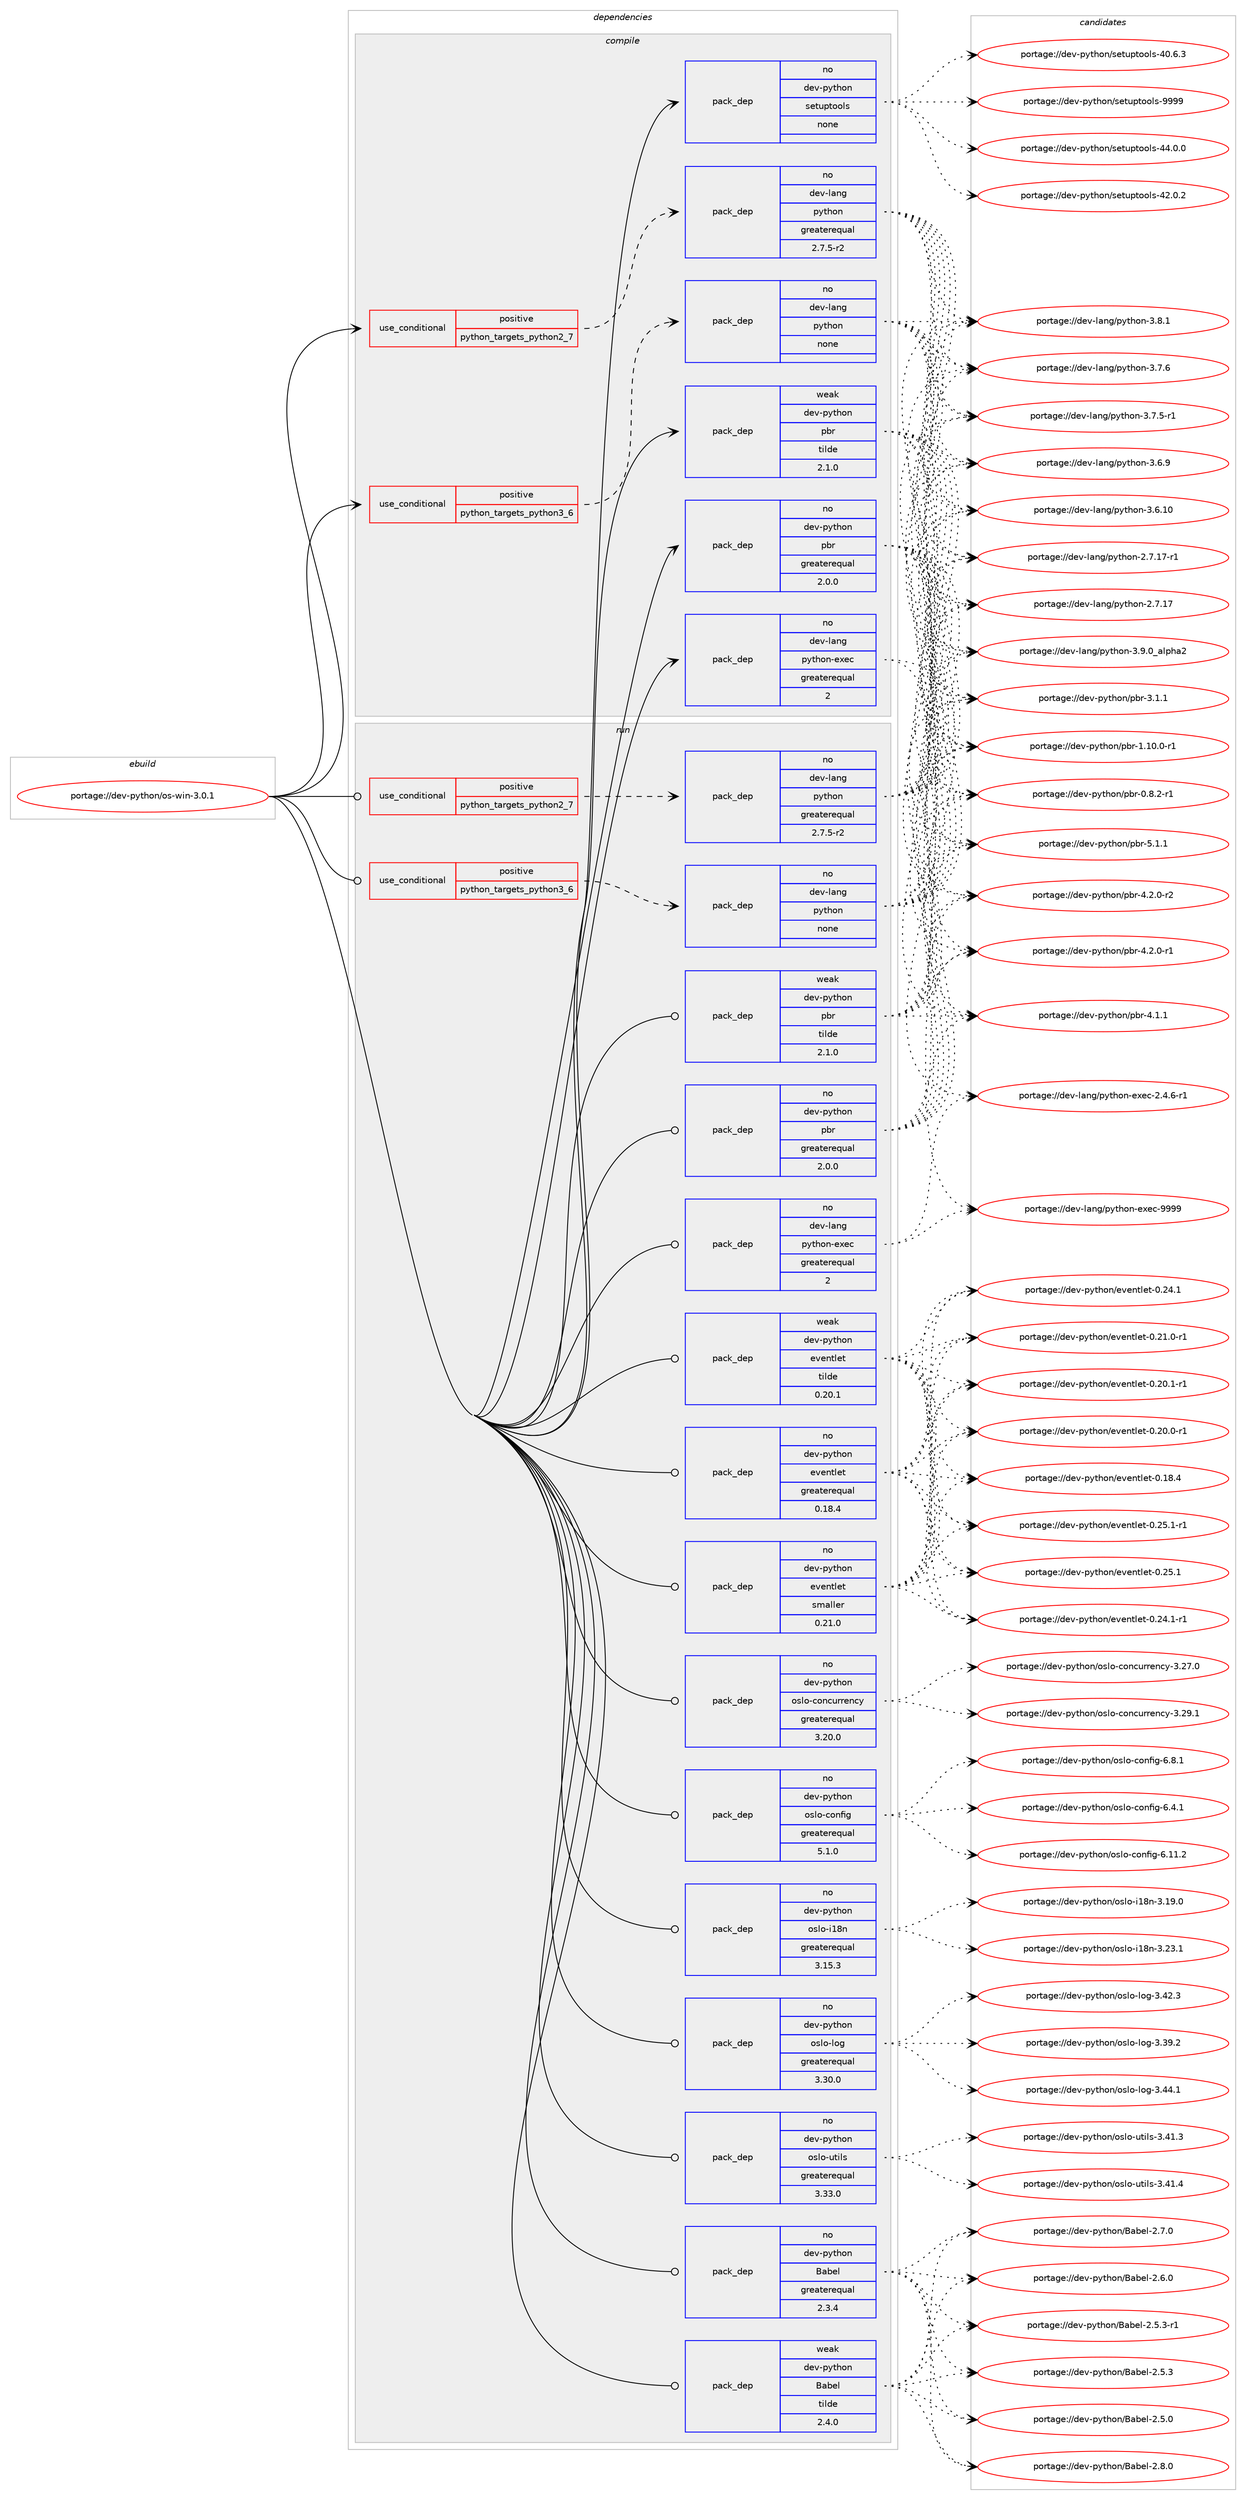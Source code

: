 digraph prolog {

# *************
# Graph options
# *************

newrank=true;
concentrate=true;
compound=true;
graph [rankdir=LR,fontname=Helvetica,fontsize=10,ranksep=1.5];#, ranksep=2.5, nodesep=0.2];
edge  [arrowhead=vee];
node  [fontname=Helvetica,fontsize=10];

# **********
# The ebuild
# **********

subgraph cluster_leftcol {
color=gray;
rank=same;
label=<<i>ebuild</i>>;
id [label="portage://dev-python/os-win-3.0.1", color=red, width=4, href="../dev-python/os-win-3.0.1.svg"];
}

# ****************
# The dependencies
# ****************

subgraph cluster_midcol {
color=gray;
label=<<i>dependencies</i>>;
subgraph cluster_compile {
fillcolor="#eeeeee";
style=filled;
label=<<i>compile</i>>;
subgraph cond111774 {
dependency446326 [label=<<TABLE BORDER="0" CELLBORDER="1" CELLSPACING="0" CELLPADDING="4"><TR><TD ROWSPAN="3" CELLPADDING="10">use_conditional</TD></TR><TR><TD>positive</TD></TR><TR><TD>python_targets_python2_7</TD></TR></TABLE>>, shape=none, color=red];
subgraph pack329577 {
dependency446327 [label=<<TABLE BORDER="0" CELLBORDER="1" CELLSPACING="0" CELLPADDING="4" WIDTH="220"><TR><TD ROWSPAN="6" CELLPADDING="30">pack_dep</TD></TR><TR><TD WIDTH="110">no</TD></TR><TR><TD>dev-lang</TD></TR><TR><TD>python</TD></TR><TR><TD>greaterequal</TD></TR><TR><TD>2.7.5-r2</TD></TR></TABLE>>, shape=none, color=blue];
}
dependency446326:e -> dependency446327:w [weight=20,style="dashed",arrowhead="vee"];
}
id:e -> dependency446326:w [weight=20,style="solid",arrowhead="vee"];
subgraph cond111775 {
dependency446328 [label=<<TABLE BORDER="0" CELLBORDER="1" CELLSPACING="0" CELLPADDING="4"><TR><TD ROWSPAN="3" CELLPADDING="10">use_conditional</TD></TR><TR><TD>positive</TD></TR><TR><TD>python_targets_python3_6</TD></TR></TABLE>>, shape=none, color=red];
subgraph pack329578 {
dependency446329 [label=<<TABLE BORDER="0" CELLBORDER="1" CELLSPACING="0" CELLPADDING="4" WIDTH="220"><TR><TD ROWSPAN="6" CELLPADDING="30">pack_dep</TD></TR><TR><TD WIDTH="110">no</TD></TR><TR><TD>dev-lang</TD></TR><TR><TD>python</TD></TR><TR><TD>none</TD></TR><TR><TD></TD></TR></TABLE>>, shape=none, color=blue];
}
dependency446328:e -> dependency446329:w [weight=20,style="dashed",arrowhead="vee"];
}
id:e -> dependency446328:w [weight=20,style="solid",arrowhead="vee"];
subgraph pack329579 {
dependency446330 [label=<<TABLE BORDER="0" CELLBORDER="1" CELLSPACING="0" CELLPADDING="4" WIDTH="220"><TR><TD ROWSPAN="6" CELLPADDING="30">pack_dep</TD></TR><TR><TD WIDTH="110">no</TD></TR><TR><TD>dev-lang</TD></TR><TR><TD>python-exec</TD></TR><TR><TD>greaterequal</TD></TR><TR><TD>2</TD></TR></TABLE>>, shape=none, color=blue];
}
id:e -> dependency446330:w [weight=20,style="solid",arrowhead="vee"];
subgraph pack329580 {
dependency446331 [label=<<TABLE BORDER="0" CELLBORDER="1" CELLSPACING="0" CELLPADDING="4" WIDTH="220"><TR><TD ROWSPAN="6" CELLPADDING="30">pack_dep</TD></TR><TR><TD WIDTH="110">no</TD></TR><TR><TD>dev-python</TD></TR><TR><TD>pbr</TD></TR><TR><TD>greaterequal</TD></TR><TR><TD>2.0.0</TD></TR></TABLE>>, shape=none, color=blue];
}
id:e -> dependency446331:w [weight=20,style="solid",arrowhead="vee"];
subgraph pack329581 {
dependency446332 [label=<<TABLE BORDER="0" CELLBORDER="1" CELLSPACING="0" CELLPADDING="4" WIDTH="220"><TR><TD ROWSPAN="6" CELLPADDING="30">pack_dep</TD></TR><TR><TD WIDTH="110">no</TD></TR><TR><TD>dev-python</TD></TR><TR><TD>setuptools</TD></TR><TR><TD>none</TD></TR><TR><TD></TD></TR></TABLE>>, shape=none, color=blue];
}
id:e -> dependency446332:w [weight=20,style="solid",arrowhead="vee"];
subgraph pack329582 {
dependency446333 [label=<<TABLE BORDER="0" CELLBORDER="1" CELLSPACING="0" CELLPADDING="4" WIDTH="220"><TR><TD ROWSPAN="6" CELLPADDING="30">pack_dep</TD></TR><TR><TD WIDTH="110">weak</TD></TR><TR><TD>dev-python</TD></TR><TR><TD>pbr</TD></TR><TR><TD>tilde</TD></TR><TR><TD>2.1.0</TD></TR></TABLE>>, shape=none, color=blue];
}
id:e -> dependency446333:w [weight=20,style="solid",arrowhead="vee"];
}
subgraph cluster_compileandrun {
fillcolor="#eeeeee";
style=filled;
label=<<i>compile and run</i>>;
}
subgraph cluster_run {
fillcolor="#eeeeee";
style=filled;
label=<<i>run</i>>;
subgraph cond111776 {
dependency446334 [label=<<TABLE BORDER="0" CELLBORDER="1" CELLSPACING="0" CELLPADDING="4"><TR><TD ROWSPAN="3" CELLPADDING="10">use_conditional</TD></TR><TR><TD>positive</TD></TR><TR><TD>python_targets_python2_7</TD></TR></TABLE>>, shape=none, color=red];
subgraph pack329583 {
dependency446335 [label=<<TABLE BORDER="0" CELLBORDER="1" CELLSPACING="0" CELLPADDING="4" WIDTH="220"><TR><TD ROWSPAN="6" CELLPADDING="30">pack_dep</TD></TR><TR><TD WIDTH="110">no</TD></TR><TR><TD>dev-lang</TD></TR><TR><TD>python</TD></TR><TR><TD>greaterequal</TD></TR><TR><TD>2.7.5-r2</TD></TR></TABLE>>, shape=none, color=blue];
}
dependency446334:e -> dependency446335:w [weight=20,style="dashed",arrowhead="vee"];
}
id:e -> dependency446334:w [weight=20,style="solid",arrowhead="odot"];
subgraph cond111777 {
dependency446336 [label=<<TABLE BORDER="0" CELLBORDER="1" CELLSPACING="0" CELLPADDING="4"><TR><TD ROWSPAN="3" CELLPADDING="10">use_conditional</TD></TR><TR><TD>positive</TD></TR><TR><TD>python_targets_python3_6</TD></TR></TABLE>>, shape=none, color=red];
subgraph pack329584 {
dependency446337 [label=<<TABLE BORDER="0" CELLBORDER="1" CELLSPACING="0" CELLPADDING="4" WIDTH="220"><TR><TD ROWSPAN="6" CELLPADDING="30">pack_dep</TD></TR><TR><TD WIDTH="110">no</TD></TR><TR><TD>dev-lang</TD></TR><TR><TD>python</TD></TR><TR><TD>none</TD></TR><TR><TD></TD></TR></TABLE>>, shape=none, color=blue];
}
dependency446336:e -> dependency446337:w [weight=20,style="dashed",arrowhead="vee"];
}
id:e -> dependency446336:w [weight=20,style="solid",arrowhead="odot"];
subgraph pack329585 {
dependency446338 [label=<<TABLE BORDER="0" CELLBORDER="1" CELLSPACING="0" CELLPADDING="4" WIDTH="220"><TR><TD ROWSPAN="6" CELLPADDING="30">pack_dep</TD></TR><TR><TD WIDTH="110">no</TD></TR><TR><TD>dev-lang</TD></TR><TR><TD>python-exec</TD></TR><TR><TD>greaterequal</TD></TR><TR><TD>2</TD></TR></TABLE>>, shape=none, color=blue];
}
id:e -> dependency446338:w [weight=20,style="solid",arrowhead="odot"];
subgraph pack329586 {
dependency446339 [label=<<TABLE BORDER="0" CELLBORDER="1" CELLSPACING="0" CELLPADDING="4" WIDTH="220"><TR><TD ROWSPAN="6" CELLPADDING="30">pack_dep</TD></TR><TR><TD WIDTH="110">no</TD></TR><TR><TD>dev-python</TD></TR><TR><TD>Babel</TD></TR><TR><TD>greaterequal</TD></TR><TR><TD>2.3.4</TD></TR></TABLE>>, shape=none, color=blue];
}
id:e -> dependency446339:w [weight=20,style="solid",arrowhead="odot"];
subgraph pack329587 {
dependency446340 [label=<<TABLE BORDER="0" CELLBORDER="1" CELLSPACING="0" CELLPADDING="4" WIDTH="220"><TR><TD ROWSPAN="6" CELLPADDING="30">pack_dep</TD></TR><TR><TD WIDTH="110">no</TD></TR><TR><TD>dev-python</TD></TR><TR><TD>eventlet</TD></TR><TR><TD>greaterequal</TD></TR><TR><TD>0.18.4</TD></TR></TABLE>>, shape=none, color=blue];
}
id:e -> dependency446340:w [weight=20,style="solid",arrowhead="odot"];
subgraph pack329588 {
dependency446341 [label=<<TABLE BORDER="0" CELLBORDER="1" CELLSPACING="0" CELLPADDING="4" WIDTH="220"><TR><TD ROWSPAN="6" CELLPADDING="30">pack_dep</TD></TR><TR><TD WIDTH="110">no</TD></TR><TR><TD>dev-python</TD></TR><TR><TD>eventlet</TD></TR><TR><TD>smaller</TD></TR><TR><TD>0.21.0</TD></TR></TABLE>>, shape=none, color=blue];
}
id:e -> dependency446341:w [weight=20,style="solid",arrowhead="odot"];
subgraph pack329589 {
dependency446342 [label=<<TABLE BORDER="0" CELLBORDER="1" CELLSPACING="0" CELLPADDING="4" WIDTH="220"><TR><TD ROWSPAN="6" CELLPADDING="30">pack_dep</TD></TR><TR><TD WIDTH="110">no</TD></TR><TR><TD>dev-python</TD></TR><TR><TD>oslo-concurrency</TD></TR><TR><TD>greaterequal</TD></TR><TR><TD>3.20.0</TD></TR></TABLE>>, shape=none, color=blue];
}
id:e -> dependency446342:w [weight=20,style="solid",arrowhead="odot"];
subgraph pack329590 {
dependency446343 [label=<<TABLE BORDER="0" CELLBORDER="1" CELLSPACING="0" CELLPADDING="4" WIDTH="220"><TR><TD ROWSPAN="6" CELLPADDING="30">pack_dep</TD></TR><TR><TD WIDTH="110">no</TD></TR><TR><TD>dev-python</TD></TR><TR><TD>oslo-config</TD></TR><TR><TD>greaterequal</TD></TR><TR><TD>5.1.0</TD></TR></TABLE>>, shape=none, color=blue];
}
id:e -> dependency446343:w [weight=20,style="solid",arrowhead="odot"];
subgraph pack329591 {
dependency446344 [label=<<TABLE BORDER="0" CELLBORDER="1" CELLSPACING="0" CELLPADDING="4" WIDTH="220"><TR><TD ROWSPAN="6" CELLPADDING="30">pack_dep</TD></TR><TR><TD WIDTH="110">no</TD></TR><TR><TD>dev-python</TD></TR><TR><TD>oslo-i18n</TD></TR><TR><TD>greaterequal</TD></TR><TR><TD>3.15.3</TD></TR></TABLE>>, shape=none, color=blue];
}
id:e -> dependency446344:w [weight=20,style="solid",arrowhead="odot"];
subgraph pack329592 {
dependency446345 [label=<<TABLE BORDER="0" CELLBORDER="1" CELLSPACING="0" CELLPADDING="4" WIDTH="220"><TR><TD ROWSPAN="6" CELLPADDING="30">pack_dep</TD></TR><TR><TD WIDTH="110">no</TD></TR><TR><TD>dev-python</TD></TR><TR><TD>oslo-log</TD></TR><TR><TD>greaterequal</TD></TR><TR><TD>3.30.0</TD></TR></TABLE>>, shape=none, color=blue];
}
id:e -> dependency446345:w [weight=20,style="solid",arrowhead="odot"];
subgraph pack329593 {
dependency446346 [label=<<TABLE BORDER="0" CELLBORDER="1" CELLSPACING="0" CELLPADDING="4" WIDTH="220"><TR><TD ROWSPAN="6" CELLPADDING="30">pack_dep</TD></TR><TR><TD WIDTH="110">no</TD></TR><TR><TD>dev-python</TD></TR><TR><TD>oslo-utils</TD></TR><TR><TD>greaterequal</TD></TR><TR><TD>3.33.0</TD></TR></TABLE>>, shape=none, color=blue];
}
id:e -> dependency446346:w [weight=20,style="solid",arrowhead="odot"];
subgraph pack329594 {
dependency446347 [label=<<TABLE BORDER="0" CELLBORDER="1" CELLSPACING="0" CELLPADDING="4" WIDTH="220"><TR><TD ROWSPAN="6" CELLPADDING="30">pack_dep</TD></TR><TR><TD WIDTH="110">no</TD></TR><TR><TD>dev-python</TD></TR><TR><TD>pbr</TD></TR><TR><TD>greaterequal</TD></TR><TR><TD>2.0.0</TD></TR></TABLE>>, shape=none, color=blue];
}
id:e -> dependency446347:w [weight=20,style="solid",arrowhead="odot"];
subgraph pack329595 {
dependency446348 [label=<<TABLE BORDER="0" CELLBORDER="1" CELLSPACING="0" CELLPADDING="4" WIDTH="220"><TR><TD ROWSPAN="6" CELLPADDING="30">pack_dep</TD></TR><TR><TD WIDTH="110">weak</TD></TR><TR><TD>dev-python</TD></TR><TR><TD>Babel</TD></TR><TR><TD>tilde</TD></TR><TR><TD>2.4.0</TD></TR></TABLE>>, shape=none, color=blue];
}
id:e -> dependency446348:w [weight=20,style="solid",arrowhead="odot"];
subgraph pack329596 {
dependency446349 [label=<<TABLE BORDER="0" CELLBORDER="1" CELLSPACING="0" CELLPADDING="4" WIDTH="220"><TR><TD ROWSPAN="6" CELLPADDING="30">pack_dep</TD></TR><TR><TD WIDTH="110">weak</TD></TR><TR><TD>dev-python</TD></TR><TR><TD>eventlet</TD></TR><TR><TD>tilde</TD></TR><TR><TD>0.20.1</TD></TR></TABLE>>, shape=none, color=blue];
}
id:e -> dependency446349:w [weight=20,style="solid",arrowhead="odot"];
subgraph pack329597 {
dependency446350 [label=<<TABLE BORDER="0" CELLBORDER="1" CELLSPACING="0" CELLPADDING="4" WIDTH="220"><TR><TD ROWSPAN="6" CELLPADDING="30">pack_dep</TD></TR><TR><TD WIDTH="110">weak</TD></TR><TR><TD>dev-python</TD></TR><TR><TD>pbr</TD></TR><TR><TD>tilde</TD></TR><TR><TD>2.1.0</TD></TR></TABLE>>, shape=none, color=blue];
}
id:e -> dependency446350:w [weight=20,style="solid",arrowhead="odot"];
}
}

# **************
# The candidates
# **************

subgraph cluster_choices {
rank=same;
color=gray;
label=<<i>candidates</i>>;

subgraph choice329577 {
color=black;
nodesep=1;
choice10010111845108971101034711212111610411111045514657464895971081121049750 [label="portage://dev-lang/python-3.9.0_alpha2", color=red, width=4,href="../dev-lang/python-3.9.0_alpha2.svg"];
choice100101118451089711010347112121116104111110455146564649 [label="portage://dev-lang/python-3.8.1", color=red, width=4,href="../dev-lang/python-3.8.1.svg"];
choice100101118451089711010347112121116104111110455146554654 [label="portage://dev-lang/python-3.7.6", color=red, width=4,href="../dev-lang/python-3.7.6.svg"];
choice1001011184510897110103471121211161041111104551465546534511449 [label="portage://dev-lang/python-3.7.5-r1", color=red, width=4,href="../dev-lang/python-3.7.5-r1.svg"];
choice100101118451089711010347112121116104111110455146544657 [label="portage://dev-lang/python-3.6.9", color=red, width=4,href="../dev-lang/python-3.6.9.svg"];
choice10010111845108971101034711212111610411111045514654464948 [label="portage://dev-lang/python-3.6.10", color=red, width=4,href="../dev-lang/python-3.6.10.svg"];
choice100101118451089711010347112121116104111110455046554649554511449 [label="portage://dev-lang/python-2.7.17-r1", color=red, width=4,href="../dev-lang/python-2.7.17-r1.svg"];
choice10010111845108971101034711212111610411111045504655464955 [label="portage://dev-lang/python-2.7.17", color=red, width=4,href="../dev-lang/python-2.7.17.svg"];
dependency446327:e -> choice10010111845108971101034711212111610411111045514657464895971081121049750:w [style=dotted,weight="100"];
dependency446327:e -> choice100101118451089711010347112121116104111110455146564649:w [style=dotted,weight="100"];
dependency446327:e -> choice100101118451089711010347112121116104111110455146554654:w [style=dotted,weight="100"];
dependency446327:e -> choice1001011184510897110103471121211161041111104551465546534511449:w [style=dotted,weight="100"];
dependency446327:e -> choice100101118451089711010347112121116104111110455146544657:w [style=dotted,weight="100"];
dependency446327:e -> choice10010111845108971101034711212111610411111045514654464948:w [style=dotted,weight="100"];
dependency446327:e -> choice100101118451089711010347112121116104111110455046554649554511449:w [style=dotted,weight="100"];
dependency446327:e -> choice10010111845108971101034711212111610411111045504655464955:w [style=dotted,weight="100"];
}
subgraph choice329578 {
color=black;
nodesep=1;
choice10010111845108971101034711212111610411111045514657464895971081121049750 [label="portage://dev-lang/python-3.9.0_alpha2", color=red, width=4,href="../dev-lang/python-3.9.0_alpha2.svg"];
choice100101118451089711010347112121116104111110455146564649 [label="portage://dev-lang/python-3.8.1", color=red, width=4,href="../dev-lang/python-3.8.1.svg"];
choice100101118451089711010347112121116104111110455146554654 [label="portage://dev-lang/python-3.7.6", color=red, width=4,href="../dev-lang/python-3.7.6.svg"];
choice1001011184510897110103471121211161041111104551465546534511449 [label="portage://dev-lang/python-3.7.5-r1", color=red, width=4,href="../dev-lang/python-3.7.5-r1.svg"];
choice100101118451089711010347112121116104111110455146544657 [label="portage://dev-lang/python-3.6.9", color=red, width=4,href="../dev-lang/python-3.6.9.svg"];
choice10010111845108971101034711212111610411111045514654464948 [label="portage://dev-lang/python-3.6.10", color=red, width=4,href="../dev-lang/python-3.6.10.svg"];
choice100101118451089711010347112121116104111110455046554649554511449 [label="portage://dev-lang/python-2.7.17-r1", color=red, width=4,href="../dev-lang/python-2.7.17-r1.svg"];
choice10010111845108971101034711212111610411111045504655464955 [label="portage://dev-lang/python-2.7.17", color=red, width=4,href="../dev-lang/python-2.7.17.svg"];
dependency446329:e -> choice10010111845108971101034711212111610411111045514657464895971081121049750:w [style=dotted,weight="100"];
dependency446329:e -> choice100101118451089711010347112121116104111110455146564649:w [style=dotted,weight="100"];
dependency446329:e -> choice100101118451089711010347112121116104111110455146554654:w [style=dotted,weight="100"];
dependency446329:e -> choice1001011184510897110103471121211161041111104551465546534511449:w [style=dotted,weight="100"];
dependency446329:e -> choice100101118451089711010347112121116104111110455146544657:w [style=dotted,weight="100"];
dependency446329:e -> choice10010111845108971101034711212111610411111045514654464948:w [style=dotted,weight="100"];
dependency446329:e -> choice100101118451089711010347112121116104111110455046554649554511449:w [style=dotted,weight="100"];
dependency446329:e -> choice10010111845108971101034711212111610411111045504655464955:w [style=dotted,weight="100"];
}
subgraph choice329579 {
color=black;
nodesep=1;
choice10010111845108971101034711212111610411111045101120101994557575757 [label="portage://dev-lang/python-exec-9999", color=red, width=4,href="../dev-lang/python-exec-9999.svg"];
choice10010111845108971101034711212111610411111045101120101994550465246544511449 [label="portage://dev-lang/python-exec-2.4.6-r1", color=red, width=4,href="../dev-lang/python-exec-2.4.6-r1.svg"];
dependency446330:e -> choice10010111845108971101034711212111610411111045101120101994557575757:w [style=dotted,weight="100"];
dependency446330:e -> choice10010111845108971101034711212111610411111045101120101994550465246544511449:w [style=dotted,weight="100"];
}
subgraph choice329580 {
color=black;
nodesep=1;
choice100101118451121211161041111104711298114455346494649 [label="portage://dev-python/pbr-5.1.1", color=red, width=4,href="../dev-python/pbr-5.1.1.svg"];
choice1001011184511212111610411111047112981144552465046484511450 [label="portage://dev-python/pbr-4.2.0-r2", color=red, width=4,href="../dev-python/pbr-4.2.0-r2.svg"];
choice1001011184511212111610411111047112981144552465046484511449 [label="portage://dev-python/pbr-4.2.0-r1", color=red, width=4,href="../dev-python/pbr-4.2.0-r1.svg"];
choice100101118451121211161041111104711298114455246494649 [label="portage://dev-python/pbr-4.1.1", color=red, width=4,href="../dev-python/pbr-4.1.1.svg"];
choice100101118451121211161041111104711298114455146494649 [label="portage://dev-python/pbr-3.1.1", color=red, width=4,href="../dev-python/pbr-3.1.1.svg"];
choice100101118451121211161041111104711298114454946494846484511449 [label="portage://dev-python/pbr-1.10.0-r1", color=red, width=4,href="../dev-python/pbr-1.10.0-r1.svg"];
choice1001011184511212111610411111047112981144548465646504511449 [label="portage://dev-python/pbr-0.8.2-r1", color=red, width=4,href="../dev-python/pbr-0.8.2-r1.svg"];
dependency446331:e -> choice100101118451121211161041111104711298114455346494649:w [style=dotted,weight="100"];
dependency446331:e -> choice1001011184511212111610411111047112981144552465046484511450:w [style=dotted,weight="100"];
dependency446331:e -> choice1001011184511212111610411111047112981144552465046484511449:w [style=dotted,weight="100"];
dependency446331:e -> choice100101118451121211161041111104711298114455246494649:w [style=dotted,weight="100"];
dependency446331:e -> choice100101118451121211161041111104711298114455146494649:w [style=dotted,weight="100"];
dependency446331:e -> choice100101118451121211161041111104711298114454946494846484511449:w [style=dotted,weight="100"];
dependency446331:e -> choice1001011184511212111610411111047112981144548465646504511449:w [style=dotted,weight="100"];
}
subgraph choice329581 {
color=black;
nodesep=1;
choice10010111845112121116104111110471151011161171121161111111081154557575757 [label="portage://dev-python/setuptools-9999", color=red, width=4,href="../dev-python/setuptools-9999.svg"];
choice100101118451121211161041111104711510111611711211611111110811545525246484648 [label="portage://dev-python/setuptools-44.0.0", color=red, width=4,href="../dev-python/setuptools-44.0.0.svg"];
choice100101118451121211161041111104711510111611711211611111110811545525046484650 [label="portage://dev-python/setuptools-42.0.2", color=red, width=4,href="../dev-python/setuptools-42.0.2.svg"];
choice100101118451121211161041111104711510111611711211611111110811545524846544651 [label="portage://dev-python/setuptools-40.6.3", color=red, width=4,href="../dev-python/setuptools-40.6.3.svg"];
dependency446332:e -> choice10010111845112121116104111110471151011161171121161111111081154557575757:w [style=dotted,weight="100"];
dependency446332:e -> choice100101118451121211161041111104711510111611711211611111110811545525246484648:w [style=dotted,weight="100"];
dependency446332:e -> choice100101118451121211161041111104711510111611711211611111110811545525046484650:w [style=dotted,weight="100"];
dependency446332:e -> choice100101118451121211161041111104711510111611711211611111110811545524846544651:w [style=dotted,weight="100"];
}
subgraph choice329582 {
color=black;
nodesep=1;
choice100101118451121211161041111104711298114455346494649 [label="portage://dev-python/pbr-5.1.1", color=red, width=4,href="../dev-python/pbr-5.1.1.svg"];
choice1001011184511212111610411111047112981144552465046484511450 [label="portage://dev-python/pbr-4.2.0-r2", color=red, width=4,href="../dev-python/pbr-4.2.0-r2.svg"];
choice1001011184511212111610411111047112981144552465046484511449 [label="portage://dev-python/pbr-4.2.0-r1", color=red, width=4,href="../dev-python/pbr-4.2.0-r1.svg"];
choice100101118451121211161041111104711298114455246494649 [label="portage://dev-python/pbr-4.1.1", color=red, width=4,href="../dev-python/pbr-4.1.1.svg"];
choice100101118451121211161041111104711298114455146494649 [label="portage://dev-python/pbr-3.1.1", color=red, width=4,href="../dev-python/pbr-3.1.1.svg"];
choice100101118451121211161041111104711298114454946494846484511449 [label="portage://dev-python/pbr-1.10.0-r1", color=red, width=4,href="../dev-python/pbr-1.10.0-r1.svg"];
choice1001011184511212111610411111047112981144548465646504511449 [label="portage://dev-python/pbr-0.8.2-r1", color=red, width=4,href="../dev-python/pbr-0.8.2-r1.svg"];
dependency446333:e -> choice100101118451121211161041111104711298114455346494649:w [style=dotted,weight="100"];
dependency446333:e -> choice1001011184511212111610411111047112981144552465046484511450:w [style=dotted,weight="100"];
dependency446333:e -> choice1001011184511212111610411111047112981144552465046484511449:w [style=dotted,weight="100"];
dependency446333:e -> choice100101118451121211161041111104711298114455246494649:w [style=dotted,weight="100"];
dependency446333:e -> choice100101118451121211161041111104711298114455146494649:w [style=dotted,weight="100"];
dependency446333:e -> choice100101118451121211161041111104711298114454946494846484511449:w [style=dotted,weight="100"];
dependency446333:e -> choice1001011184511212111610411111047112981144548465646504511449:w [style=dotted,weight="100"];
}
subgraph choice329583 {
color=black;
nodesep=1;
choice10010111845108971101034711212111610411111045514657464895971081121049750 [label="portage://dev-lang/python-3.9.0_alpha2", color=red, width=4,href="../dev-lang/python-3.9.0_alpha2.svg"];
choice100101118451089711010347112121116104111110455146564649 [label="portage://dev-lang/python-3.8.1", color=red, width=4,href="../dev-lang/python-3.8.1.svg"];
choice100101118451089711010347112121116104111110455146554654 [label="portage://dev-lang/python-3.7.6", color=red, width=4,href="../dev-lang/python-3.7.6.svg"];
choice1001011184510897110103471121211161041111104551465546534511449 [label="portage://dev-lang/python-3.7.5-r1", color=red, width=4,href="../dev-lang/python-3.7.5-r1.svg"];
choice100101118451089711010347112121116104111110455146544657 [label="portage://dev-lang/python-3.6.9", color=red, width=4,href="../dev-lang/python-3.6.9.svg"];
choice10010111845108971101034711212111610411111045514654464948 [label="portage://dev-lang/python-3.6.10", color=red, width=4,href="../dev-lang/python-3.6.10.svg"];
choice100101118451089711010347112121116104111110455046554649554511449 [label="portage://dev-lang/python-2.7.17-r1", color=red, width=4,href="../dev-lang/python-2.7.17-r1.svg"];
choice10010111845108971101034711212111610411111045504655464955 [label="portage://dev-lang/python-2.7.17", color=red, width=4,href="../dev-lang/python-2.7.17.svg"];
dependency446335:e -> choice10010111845108971101034711212111610411111045514657464895971081121049750:w [style=dotted,weight="100"];
dependency446335:e -> choice100101118451089711010347112121116104111110455146564649:w [style=dotted,weight="100"];
dependency446335:e -> choice100101118451089711010347112121116104111110455146554654:w [style=dotted,weight="100"];
dependency446335:e -> choice1001011184510897110103471121211161041111104551465546534511449:w [style=dotted,weight="100"];
dependency446335:e -> choice100101118451089711010347112121116104111110455146544657:w [style=dotted,weight="100"];
dependency446335:e -> choice10010111845108971101034711212111610411111045514654464948:w [style=dotted,weight="100"];
dependency446335:e -> choice100101118451089711010347112121116104111110455046554649554511449:w [style=dotted,weight="100"];
dependency446335:e -> choice10010111845108971101034711212111610411111045504655464955:w [style=dotted,weight="100"];
}
subgraph choice329584 {
color=black;
nodesep=1;
choice10010111845108971101034711212111610411111045514657464895971081121049750 [label="portage://dev-lang/python-3.9.0_alpha2", color=red, width=4,href="../dev-lang/python-3.9.0_alpha2.svg"];
choice100101118451089711010347112121116104111110455146564649 [label="portage://dev-lang/python-3.8.1", color=red, width=4,href="../dev-lang/python-3.8.1.svg"];
choice100101118451089711010347112121116104111110455146554654 [label="portage://dev-lang/python-3.7.6", color=red, width=4,href="../dev-lang/python-3.7.6.svg"];
choice1001011184510897110103471121211161041111104551465546534511449 [label="portage://dev-lang/python-3.7.5-r1", color=red, width=4,href="../dev-lang/python-3.7.5-r1.svg"];
choice100101118451089711010347112121116104111110455146544657 [label="portage://dev-lang/python-3.6.9", color=red, width=4,href="../dev-lang/python-3.6.9.svg"];
choice10010111845108971101034711212111610411111045514654464948 [label="portage://dev-lang/python-3.6.10", color=red, width=4,href="../dev-lang/python-3.6.10.svg"];
choice100101118451089711010347112121116104111110455046554649554511449 [label="portage://dev-lang/python-2.7.17-r1", color=red, width=4,href="../dev-lang/python-2.7.17-r1.svg"];
choice10010111845108971101034711212111610411111045504655464955 [label="portage://dev-lang/python-2.7.17", color=red, width=4,href="../dev-lang/python-2.7.17.svg"];
dependency446337:e -> choice10010111845108971101034711212111610411111045514657464895971081121049750:w [style=dotted,weight="100"];
dependency446337:e -> choice100101118451089711010347112121116104111110455146564649:w [style=dotted,weight="100"];
dependency446337:e -> choice100101118451089711010347112121116104111110455146554654:w [style=dotted,weight="100"];
dependency446337:e -> choice1001011184510897110103471121211161041111104551465546534511449:w [style=dotted,weight="100"];
dependency446337:e -> choice100101118451089711010347112121116104111110455146544657:w [style=dotted,weight="100"];
dependency446337:e -> choice10010111845108971101034711212111610411111045514654464948:w [style=dotted,weight="100"];
dependency446337:e -> choice100101118451089711010347112121116104111110455046554649554511449:w [style=dotted,weight="100"];
dependency446337:e -> choice10010111845108971101034711212111610411111045504655464955:w [style=dotted,weight="100"];
}
subgraph choice329585 {
color=black;
nodesep=1;
choice10010111845108971101034711212111610411111045101120101994557575757 [label="portage://dev-lang/python-exec-9999", color=red, width=4,href="../dev-lang/python-exec-9999.svg"];
choice10010111845108971101034711212111610411111045101120101994550465246544511449 [label="portage://dev-lang/python-exec-2.4.6-r1", color=red, width=4,href="../dev-lang/python-exec-2.4.6-r1.svg"];
dependency446338:e -> choice10010111845108971101034711212111610411111045101120101994557575757:w [style=dotted,weight="100"];
dependency446338:e -> choice10010111845108971101034711212111610411111045101120101994550465246544511449:w [style=dotted,weight="100"];
}
subgraph choice329586 {
color=black;
nodesep=1;
choice1001011184511212111610411111047669798101108455046564648 [label="portage://dev-python/Babel-2.8.0", color=red, width=4,href="../dev-python/Babel-2.8.0.svg"];
choice1001011184511212111610411111047669798101108455046554648 [label="portage://dev-python/Babel-2.7.0", color=red, width=4,href="../dev-python/Babel-2.7.0.svg"];
choice1001011184511212111610411111047669798101108455046544648 [label="portage://dev-python/Babel-2.6.0", color=red, width=4,href="../dev-python/Babel-2.6.0.svg"];
choice10010111845112121116104111110476697981011084550465346514511449 [label="portage://dev-python/Babel-2.5.3-r1", color=red, width=4,href="../dev-python/Babel-2.5.3-r1.svg"];
choice1001011184511212111610411111047669798101108455046534651 [label="portage://dev-python/Babel-2.5.3", color=red, width=4,href="../dev-python/Babel-2.5.3.svg"];
choice1001011184511212111610411111047669798101108455046534648 [label="portage://dev-python/Babel-2.5.0", color=red, width=4,href="../dev-python/Babel-2.5.0.svg"];
dependency446339:e -> choice1001011184511212111610411111047669798101108455046564648:w [style=dotted,weight="100"];
dependency446339:e -> choice1001011184511212111610411111047669798101108455046554648:w [style=dotted,weight="100"];
dependency446339:e -> choice1001011184511212111610411111047669798101108455046544648:w [style=dotted,weight="100"];
dependency446339:e -> choice10010111845112121116104111110476697981011084550465346514511449:w [style=dotted,weight="100"];
dependency446339:e -> choice1001011184511212111610411111047669798101108455046534651:w [style=dotted,weight="100"];
dependency446339:e -> choice1001011184511212111610411111047669798101108455046534648:w [style=dotted,weight="100"];
}
subgraph choice329587 {
color=black;
nodesep=1;
choice1001011184511212111610411111047101118101110116108101116454846505346494511449 [label="portage://dev-python/eventlet-0.25.1-r1", color=red, width=4,href="../dev-python/eventlet-0.25.1-r1.svg"];
choice100101118451121211161041111104710111810111011610810111645484650534649 [label="portage://dev-python/eventlet-0.25.1", color=red, width=4,href="../dev-python/eventlet-0.25.1.svg"];
choice1001011184511212111610411111047101118101110116108101116454846505246494511449 [label="portage://dev-python/eventlet-0.24.1-r1", color=red, width=4,href="../dev-python/eventlet-0.24.1-r1.svg"];
choice100101118451121211161041111104710111810111011610810111645484650524649 [label="portage://dev-python/eventlet-0.24.1", color=red, width=4,href="../dev-python/eventlet-0.24.1.svg"];
choice1001011184511212111610411111047101118101110116108101116454846504946484511449 [label="portage://dev-python/eventlet-0.21.0-r1", color=red, width=4,href="../dev-python/eventlet-0.21.0-r1.svg"];
choice1001011184511212111610411111047101118101110116108101116454846504846494511449 [label="portage://dev-python/eventlet-0.20.1-r1", color=red, width=4,href="../dev-python/eventlet-0.20.1-r1.svg"];
choice1001011184511212111610411111047101118101110116108101116454846504846484511449 [label="portage://dev-python/eventlet-0.20.0-r1", color=red, width=4,href="../dev-python/eventlet-0.20.0-r1.svg"];
choice100101118451121211161041111104710111810111011610810111645484649564652 [label="portage://dev-python/eventlet-0.18.4", color=red, width=4,href="../dev-python/eventlet-0.18.4.svg"];
dependency446340:e -> choice1001011184511212111610411111047101118101110116108101116454846505346494511449:w [style=dotted,weight="100"];
dependency446340:e -> choice100101118451121211161041111104710111810111011610810111645484650534649:w [style=dotted,weight="100"];
dependency446340:e -> choice1001011184511212111610411111047101118101110116108101116454846505246494511449:w [style=dotted,weight="100"];
dependency446340:e -> choice100101118451121211161041111104710111810111011610810111645484650524649:w [style=dotted,weight="100"];
dependency446340:e -> choice1001011184511212111610411111047101118101110116108101116454846504946484511449:w [style=dotted,weight="100"];
dependency446340:e -> choice1001011184511212111610411111047101118101110116108101116454846504846494511449:w [style=dotted,weight="100"];
dependency446340:e -> choice1001011184511212111610411111047101118101110116108101116454846504846484511449:w [style=dotted,weight="100"];
dependency446340:e -> choice100101118451121211161041111104710111810111011610810111645484649564652:w [style=dotted,weight="100"];
}
subgraph choice329588 {
color=black;
nodesep=1;
choice1001011184511212111610411111047101118101110116108101116454846505346494511449 [label="portage://dev-python/eventlet-0.25.1-r1", color=red, width=4,href="../dev-python/eventlet-0.25.1-r1.svg"];
choice100101118451121211161041111104710111810111011610810111645484650534649 [label="portage://dev-python/eventlet-0.25.1", color=red, width=4,href="../dev-python/eventlet-0.25.1.svg"];
choice1001011184511212111610411111047101118101110116108101116454846505246494511449 [label="portage://dev-python/eventlet-0.24.1-r1", color=red, width=4,href="../dev-python/eventlet-0.24.1-r1.svg"];
choice100101118451121211161041111104710111810111011610810111645484650524649 [label="portage://dev-python/eventlet-0.24.1", color=red, width=4,href="../dev-python/eventlet-0.24.1.svg"];
choice1001011184511212111610411111047101118101110116108101116454846504946484511449 [label="portage://dev-python/eventlet-0.21.0-r1", color=red, width=4,href="../dev-python/eventlet-0.21.0-r1.svg"];
choice1001011184511212111610411111047101118101110116108101116454846504846494511449 [label="portage://dev-python/eventlet-0.20.1-r1", color=red, width=4,href="../dev-python/eventlet-0.20.1-r1.svg"];
choice1001011184511212111610411111047101118101110116108101116454846504846484511449 [label="portage://dev-python/eventlet-0.20.0-r1", color=red, width=4,href="../dev-python/eventlet-0.20.0-r1.svg"];
choice100101118451121211161041111104710111810111011610810111645484649564652 [label="portage://dev-python/eventlet-0.18.4", color=red, width=4,href="../dev-python/eventlet-0.18.4.svg"];
dependency446341:e -> choice1001011184511212111610411111047101118101110116108101116454846505346494511449:w [style=dotted,weight="100"];
dependency446341:e -> choice100101118451121211161041111104710111810111011610810111645484650534649:w [style=dotted,weight="100"];
dependency446341:e -> choice1001011184511212111610411111047101118101110116108101116454846505246494511449:w [style=dotted,weight="100"];
dependency446341:e -> choice100101118451121211161041111104710111810111011610810111645484650524649:w [style=dotted,weight="100"];
dependency446341:e -> choice1001011184511212111610411111047101118101110116108101116454846504946484511449:w [style=dotted,weight="100"];
dependency446341:e -> choice1001011184511212111610411111047101118101110116108101116454846504846494511449:w [style=dotted,weight="100"];
dependency446341:e -> choice1001011184511212111610411111047101118101110116108101116454846504846484511449:w [style=dotted,weight="100"];
dependency446341:e -> choice100101118451121211161041111104710111810111011610810111645484649564652:w [style=dotted,weight="100"];
}
subgraph choice329589 {
color=black;
nodesep=1;
choice10010111845112121116104111110471111151081114599111110991171141141011109912145514650574649 [label="portage://dev-python/oslo-concurrency-3.29.1", color=red, width=4,href="../dev-python/oslo-concurrency-3.29.1.svg"];
choice10010111845112121116104111110471111151081114599111110991171141141011109912145514650554648 [label="portage://dev-python/oslo-concurrency-3.27.0", color=red, width=4,href="../dev-python/oslo-concurrency-3.27.0.svg"];
dependency446342:e -> choice10010111845112121116104111110471111151081114599111110991171141141011109912145514650574649:w [style=dotted,weight="100"];
dependency446342:e -> choice10010111845112121116104111110471111151081114599111110991171141141011109912145514650554648:w [style=dotted,weight="100"];
}
subgraph choice329590 {
color=black;
nodesep=1;
choice10010111845112121116104111110471111151081114599111110102105103455446564649 [label="portage://dev-python/oslo-config-6.8.1", color=red, width=4,href="../dev-python/oslo-config-6.8.1.svg"];
choice10010111845112121116104111110471111151081114599111110102105103455446524649 [label="portage://dev-python/oslo-config-6.4.1", color=red, width=4,href="../dev-python/oslo-config-6.4.1.svg"];
choice1001011184511212111610411111047111115108111459911111010210510345544649494650 [label="portage://dev-python/oslo-config-6.11.2", color=red, width=4,href="../dev-python/oslo-config-6.11.2.svg"];
dependency446343:e -> choice10010111845112121116104111110471111151081114599111110102105103455446564649:w [style=dotted,weight="100"];
dependency446343:e -> choice10010111845112121116104111110471111151081114599111110102105103455446524649:w [style=dotted,weight="100"];
dependency446343:e -> choice1001011184511212111610411111047111115108111459911111010210510345544649494650:w [style=dotted,weight="100"];
}
subgraph choice329591 {
color=black;
nodesep=1;
choice100101118451121211161041111104711111510811145105495611045514650514649 [label="portage://dev-python/oslo-i18n-3.23.1", color=red, width=4,href="../dev-python/oslo-i18n-3.23.1.svg"];
choice100101118451121211161041111104711111510811145105495611045514649574648 [label="portage://dev-python/oslo-i18n-3.19.0", color=red, width=4,href="../dev-python/oslo-i18n-3.19.0.svg"];
dependency446344:e -> choice100101118451121211161041111104711111510811145105495611045514650514649:w [style=dotted,weight="100"];
dependency446344:e -> choice100101118451121211161041111104711111510811145105495611045514649574648:w [style=dotted,weight="100"];
}
subgraph choice329592 {
color=black;
nodesep=1;
choice10010111845112121116104111110471111151081114510811110345514652524649 [label="portage://dev-python/oslo-log-3.44.1", color=red, width=4,href="../dev-python/oslo-log-3.44.1.svg"];
choice10010111845112121116104111110471111151081114510811110345514652504651 [label="portage://dev-python/oslo-log-3.42.3", color=red, width=4,href="../dev-python/oslo-log-3.42.3.svg"];
choice10010111845112121116104111110471111151081114510811110345514651574650 [label="portage://dev-python/oslo-log-3.39.2", color=red, width=4,href="../dev-python/oslo-log-3.39.2.svg"];
dependency446345:e -> choice10010111845112121116104111110471111151081114510811110345514652524649:w [style=dotted,weight="100"];
dependency446345:e -> choice10010111845112121116104111110471111151081114510811110345514652504651:w [style=dotted,weight="100"];
dependency446345:e -> choice10010111845112121116104111110471111151081114510811110345514651574650:w [style=dotted,weight="100"];
}
subgraph choice329593 {
color=black;
nodesep=1;
choice10010111845112121116104111110471111151081114511711610510811545514652494652 [label="portage://dev-python/oslo-utils-3.41.4", color=red, width=4,href="../dev-python/oslo-utils-3.41.4.svg"];
choice10010111845112121116104111110471111151081114511711610510811545514652494651 [label="portage://dev-python/oslo-utils-3.41.3", color=red, width=4,href="../dev-python/oslo-utils-3.41.3.svg"];
dependency446346:e -> choice10010111845112121116104111110471111151081114511711610510811545514652494652:w [style=dotted,weight="100"];
dependency446346:e -> choice10010111845112121116104111110471111151081114511711610510811545514652494651:w [style=dotted,weight="100"];
}
subgraph choice329594 {
color=black;
nodesep=1;
choice100101118451121211161041111104711298114455346494649 [label="portage://dev-python/pbr-5.1.1", color=red, width=4,href="../dev-python/pbr-5.1.1.svg"];
choice1001011184511212111610411111047112981144552465046484511450 [label="portage://dev-python/pbr-4.2.0-r2", color=red, width=4,href="../dev-python/pbr-4.2.0-r2.svg"];
choice1001011184511212111610411111047112981144552465046484511449 [label="portage://dev-python/pbr-4.2.0-r1", color=red, width=4,href="../dev-python/pbr-4.2.0-r1.svg"];
choice100101118451121211161041111104711298114455246494649 [label="portage://dev-python/pbr-4.1.1", color=red, width=4,href="../dev-python/pbr-4.1.1.svg"];
choice100101118451121211161041111104711298114455146494649 [label="portage://dev-python/pbr-3.1.1", color=red, width=4,href="../dev-python/pbr-3.1.1.svg"];
choice100101118451121211161041111104711298114454946494846484511449 [label="portage://dev-python/pbr-1.10.0-r1", color=red, width=4,href="../dev-python/pbr-1.10.0-r1.svg"];
choice1001011184511212111610411111047112981144548465646504511449 [label="portage://dev-python/pbr-0.8.2-r1", color=red, width=4,href="../dev-python/pbr-0.8.2-r1.svg"];
dependency446347:e -> choice100101118451121211161041111104711298114455346494649:w [style=dotted,weight="100"];
dependency446347:e -> choice1001011184511212111610411111047112981144552465046484511450:w [style=dotted,weight="100"];
dependency446347:e -> choice1001011184511212111610411111047112981144552465046484511449:w [style=dotted,weight="100"];
dependency446347:e -> choice100101118451121211161041111104711298114455246494649:w [style=dotted,weight="100"];
dependency446347:e -> choice100101118451121211161041111104711298114455146494649:w [style=dotted,weight="100"];
dependency446347:e -> choice100101118451121211161041111104711298114454946494846484511449:w [style=dotted,weight="100"];
dependency446347:e -> choice1001011184511212111610411111047112981144548465646504511449:w [style=dotted,weight="100"];
}
subgraph choice329595 {
color=black;
nodesep=1;
choice1001011184511212111610411111047669798101108455046564648 [label="portage://dev-python/Babel-2.8.0", color=red, width=4,href="../dev-python/Babel-2.8.0.svg"];
choice1001011184511212111610411111047669798101108455046554648 [label="portage://dev-python/Babel-2.7.0", color=red, width=4,href="../dev-python/Babel-2.7.0.svg"];
choice1001011184511212111610411111047669798101108455046544648 [label="portage://dev-python/Babel-2.6.0", color=red, width=4,href="../dev-python/Babel-2.6.0.svg"];
choice10010111845112121116104111110476697981011084550465346514511449 [label="portage://dev-python/Babel-2.5.3-r1", color=red, width=4,href="../dev-python/Babel-2.5.3-r1.svg"];
choice1001011184511212111610411111047669798101108455046534651 [label="portage://dev-python/Babel-2.5.3", color=red, width=4,href="../dev-python/Babel-2.5.3.svg"];
choice1001011184511212111610411111047669798101108455046534648 [label="portage://dev-python/Babel-2.5.0", color=red, width=4,href="../dev-python/Babel-2.5.0.svg"];
dependency446348:e -> choice1001011184511212111610411111047669798101108455046564648:w [style=dotted,weight="100"];
dependency446348:e -> choice1001011184511212111610411111047669798101108455046554648:w [style=dotted,weight="100"];
dependency446348:e -> choice1001011184511212111610411111047669798101108455046544648:w [style=dotted,weight="100"];
dependency446348:e -> choice10010111845112121116104111110476697981011084550465346514511449:w [style=dotted,weight="100"];
dependency446348:e -> choice1001011184511212111610411111047669798101108455046534651:w [style=dotted,weight="100"];
dependency446348:e -> choice1001011184511212111610411111047669798101108455046534648:w [style=dotted,weight="100"];
}
subgraph choice329596 {
color=black;
nodesep=1;
choice1001011184511212111610411111047101118101110116108101116454846505346494511449 [label="portage://dev-python/eventlet-0.25.1-r1", color=red, width=4,href="../dev-python/eventlet-0.25.1-r1.svg"];
choice100101118451121211161041111104710111810111011610810111645484650534649 [label="portage://dev-python/eventlet-0.25.1", color=red, width=4,href="../dev-python/eventlet-0.25.1.svg"];
choice1001011184511212111610411111047101118101110116108101116454846505246494511449 [label="portage://dev-python/eventlet-0.24.1-r1", color=red, width=4,href="../dev-python/eventlet-0.24.1-r1.svg"];
choice100101118451121211161041111104710111810111011610810111645484650524649 [label="portage://dev-python/eventlet-0.24.1", color=red, width=4,href="../dev-python/eventlet-0.24.1.svg"];
choice1001011184511212111610411111047101118101110116108101116454846504946484511449 [label="portage://dev-python/eventlet-0.21.0-r1", color=red, width=4,href="../dev-python/eventlet-0.21.0-r1.svg"];
choice1001011184511212111610411111047101118101110116108101116454846504846494511449 [label="portage://dev-python/eventlet-0.20.1-r1", color=red, width=4,href="../dev-python/eventlet-0.20.1-r1.svg"];
choice1001011184511212111610411111047101118101110116108101116454846504846484511449 [label="portage://dev-python/eventlet-0.20.0-r1", color=red, width=4,href="../dev-python/eventlet-0.20.0-r1.svg"];
choice100101118451121211161041111104710111810111011610810111645484649564652 [label="portage://dev-python/eventlet-0.18.4", color=red, width=4,href="../dev-python/eventlet-0.18.4.svg"];
dependency446349:e -> choice1001011184511212111610411111047101118101110116108101116454846505346494511449:w [style=dotted,weight="100"];
dependency446349:e -> choice100101118451121211161041111104710111810111011610810111645484650534649:w [style=dotted,weight="100"];
dependency446349:e -> choice1001011184511212111610411111047101118101110116108101116454846505246494511449:w [style=dotted,weight="100"];
dependency446349:e -> choice100101118451121211161041111104710111810111011610810111645484650524649:w [style=dotted,weight="100"];
dependency446349:e -> choice1001011184511212111610411111047101118101110116108101116454846504946484511449:w [style=dotted,weight="100"];
dependency446349:e -> choice1001011184511212111610411111047101118101110116108101116454846504846494511449:w [style=dotted,weight="100"];
dependency446349:e -> choice1001011184511212111610411111047101118101110116108101116454846504846484511449:w [style=dotted,weight="100"];
dependency446349:e -> choice100101118451121211161041111104710111810111011610810111645484649564652:w [style=dotted,weight="100"];
}
subgraph choice329597 {
color=black;
nodesep=1;
choice100101118451121211161041111104711298114455346494649 [label="portage://dev-python/pbr-5.1.1", color=red, width=4,href="../dev-python/pbr-5.1.1.svg"];
choice1001011184511212111610411111047112981144552465046484511450 [label="portage://dev-python/pbr-4.2.0-r2", color=red, width=4,href="../dev-python/pbr-4.2.0-r2.svg"];
choice1001011184511212111610411111047112981144552465046484511449 [label="portage://dev-python/pbr-4.2.0-r1", color=red, width=4,href="../dev-python/pbr-4.2.0-r1.svg"];
choice100101118451121211161041111104711298114455246494649 [label="portage://dev-python/pbr-4.1.1", color=red, width=4,href="../dev-python/pbr-4.1.1.svg"];
choice100101118451121211161041111104711298114455146494649 [label="portage://dev-python/pbr-3.1.1", color=red, width=4,href="../dev-python/pbr-3.1.1.svg"];
choice100101118451121211161041111104711298114454946494846484511449 [label="portage://dev-python/pbr-1.10.0-r1", color=red, width=4,href="../dev-python/pbr-1.10.0-r1.svg"];
choice1001011184511212111610411111047112981144548465646504511449 [label="portage://dev-python/pbr-0.8.2-r1", color=red, width=4,href="../dev-python/pbr-0.8.2-r1.svg"];
dependency446350:e -> choice100101118451121211161041111104711298114455346494649:w [style=dotted,weight="100"];
dependency446350:e -> choice1001011184511212111610411111047112981144552465046484511450:w [style=dotted,weight="100"];
dependency446350:e -> choice1001011184511212111610411111047112981144552465046484511449:w [style=dotted,weight="100"];
dependency446350:e -> choice100101118451121211161041111104711298114455246494649:w [style=dotted,weight="100"];
dependency446350:e -> choice100101118451121211161041111104711298114455146494649:w [style=dotted,weight="100"];
dependency446350:e -> choice100101118451121211161041111104711298114454946494846484511449:w [style=dotted,weight="100"];
dependency446350:e -> choice1001011184511212111610411111047112981144548465646504511449:w [style=dotted,weight="100"];
}
}

}
